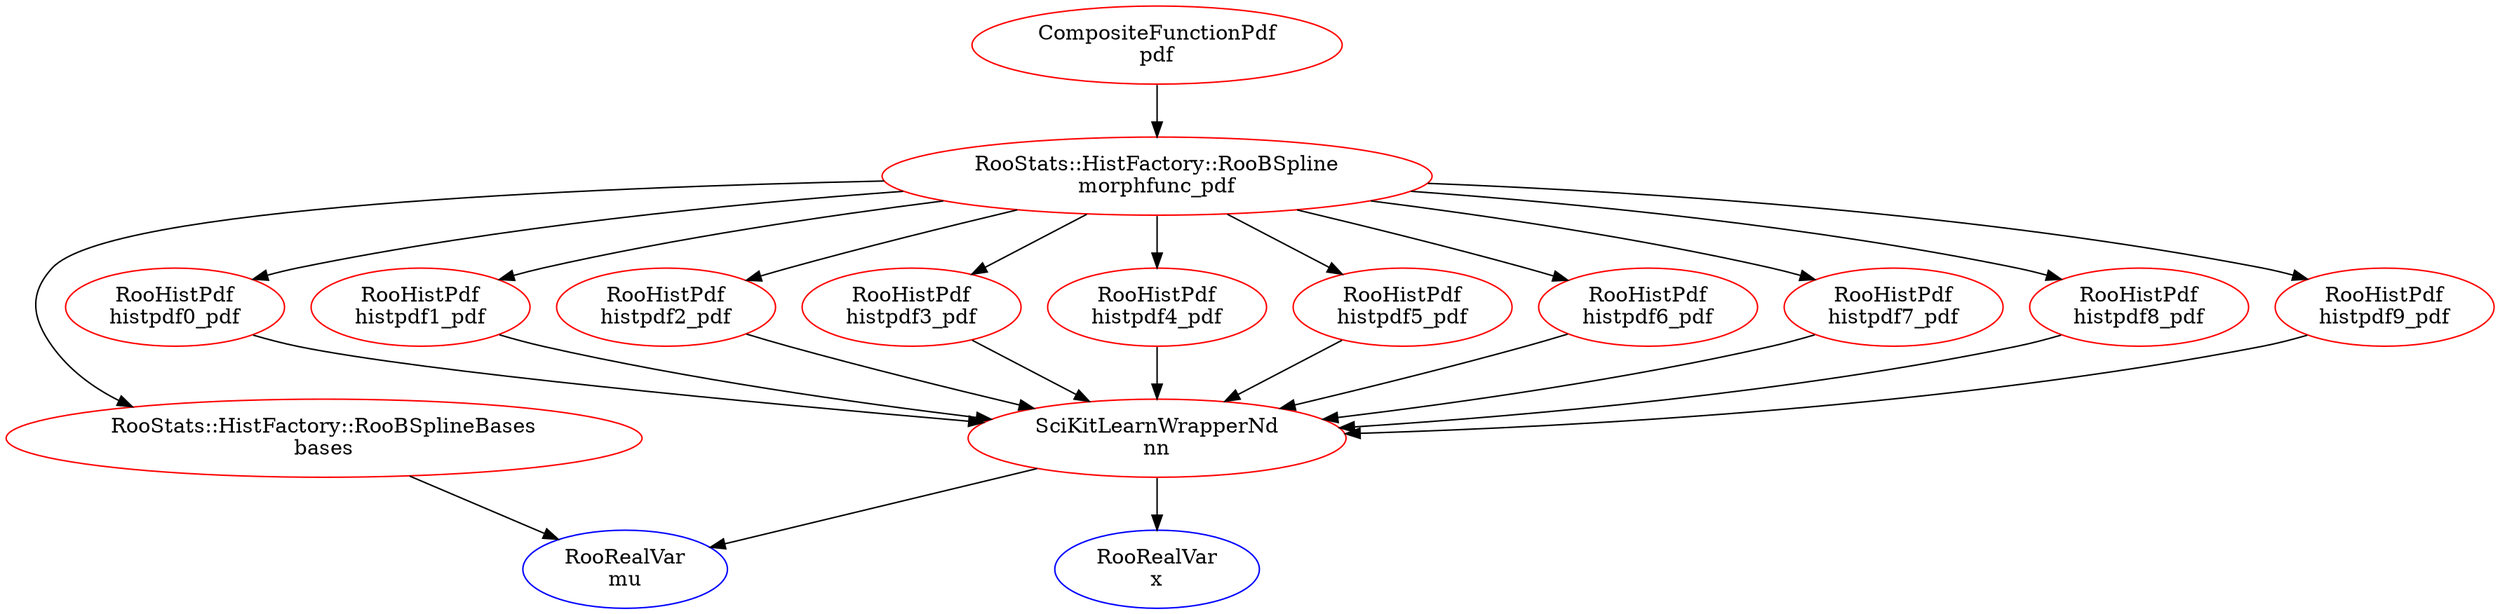 digraph pdf{
"pdf" [ color=red, label="CompositeFunctionPdf
pdf"];
"morphfunc_pdf" [ color=red, label="RooStats::HistFactory::RooBSpline
morphfunc_pdf"];
"bases" [ color=red, label="RooStats::HistFactory::RooBSplineBases
bases"];
"mu" [ color=blue, label="RooRealVar
mu"];
"histpdf0_pdf" [ color=red, label="RooHistPdf
histpdf0_pdf"];
"nn" [ color=red, label="SciKitLearnWrapperNd
nn"];
"x" [ color=blue, label="RooRealVar
x"];
"histpdf1_pdf" [ color=red, label="RooHistPdf
histpdf1_pdf"];
"histpdf2_pdf" [ color=red, label="RooHistPdf
histpdf2_pdf"];
"histpdf3_pdf" [ color=red, label="RooHistPdf
histpdf3_pdf"];
"histpdf4_pdf" [ color=red, label="RooHistPdf
histpdf4_pdf"];
"histpdf5_pdf" [ color=red, label="RooHistPdf
histpdf5_pdf"];
"histpdf6_pdf" [ color=red, label="RooHistPdf
histpdf6_pdf"];
"histpdf7_pdf" [ color=red, label="RooHistPdf
histpdf7_pdf"];
"histpdf8_pdf" [ color=red, label="RooHistPdf
histpdf8_pdf"];
"histpdf9_pdf" [ color=red, label="RooHistPdf
histpdf9_pdf"];
"morphfunc_pdf" -> "histpdf0_pdf";
"morphfunc_pdf" -> "histpdf1_pdf";
"morphfunc_pdf" -> "histpdf2_pdf";
"morphfunc_pdf" -> "histpdf3_pdf";
"morphfunc_pdf" -> "histpdf4_pdf";
"morphfunc_pdf" -> "histpdf5_pdf";
"morphfunc_pdf" -> "bases";
"morphfunc_pdf" -> "histpdf6_pdf";
"morphfunc_pdf" -> "histpdf7_pdf";
"morphfunc_pdf" -> "histpdf8_pdf";
"morphfunc_pdf" -> "histpdf9_pdf";
"histpdf0_pdf" -> "nn";
"histpdf1_pdf" -> "nn";
"histpdf2_pdf" -> "nn";
"histpdf3_pdf" -> "nn";
"histpdf4_pdf" -> "nn";
"histpdf5_pdf" -> "nn";
"bases" -> "mu";
"histpdf6_pdf" -> "nn";
"nn" -> "mu";
"nn" -> "x";
"histpdf7_pdf" -> "nn";
"histpdf8_pdf" -> "nn";
"histpdf9_pdf" -> "nn";
"pdf" -> "morphfunc_pdf";
}
